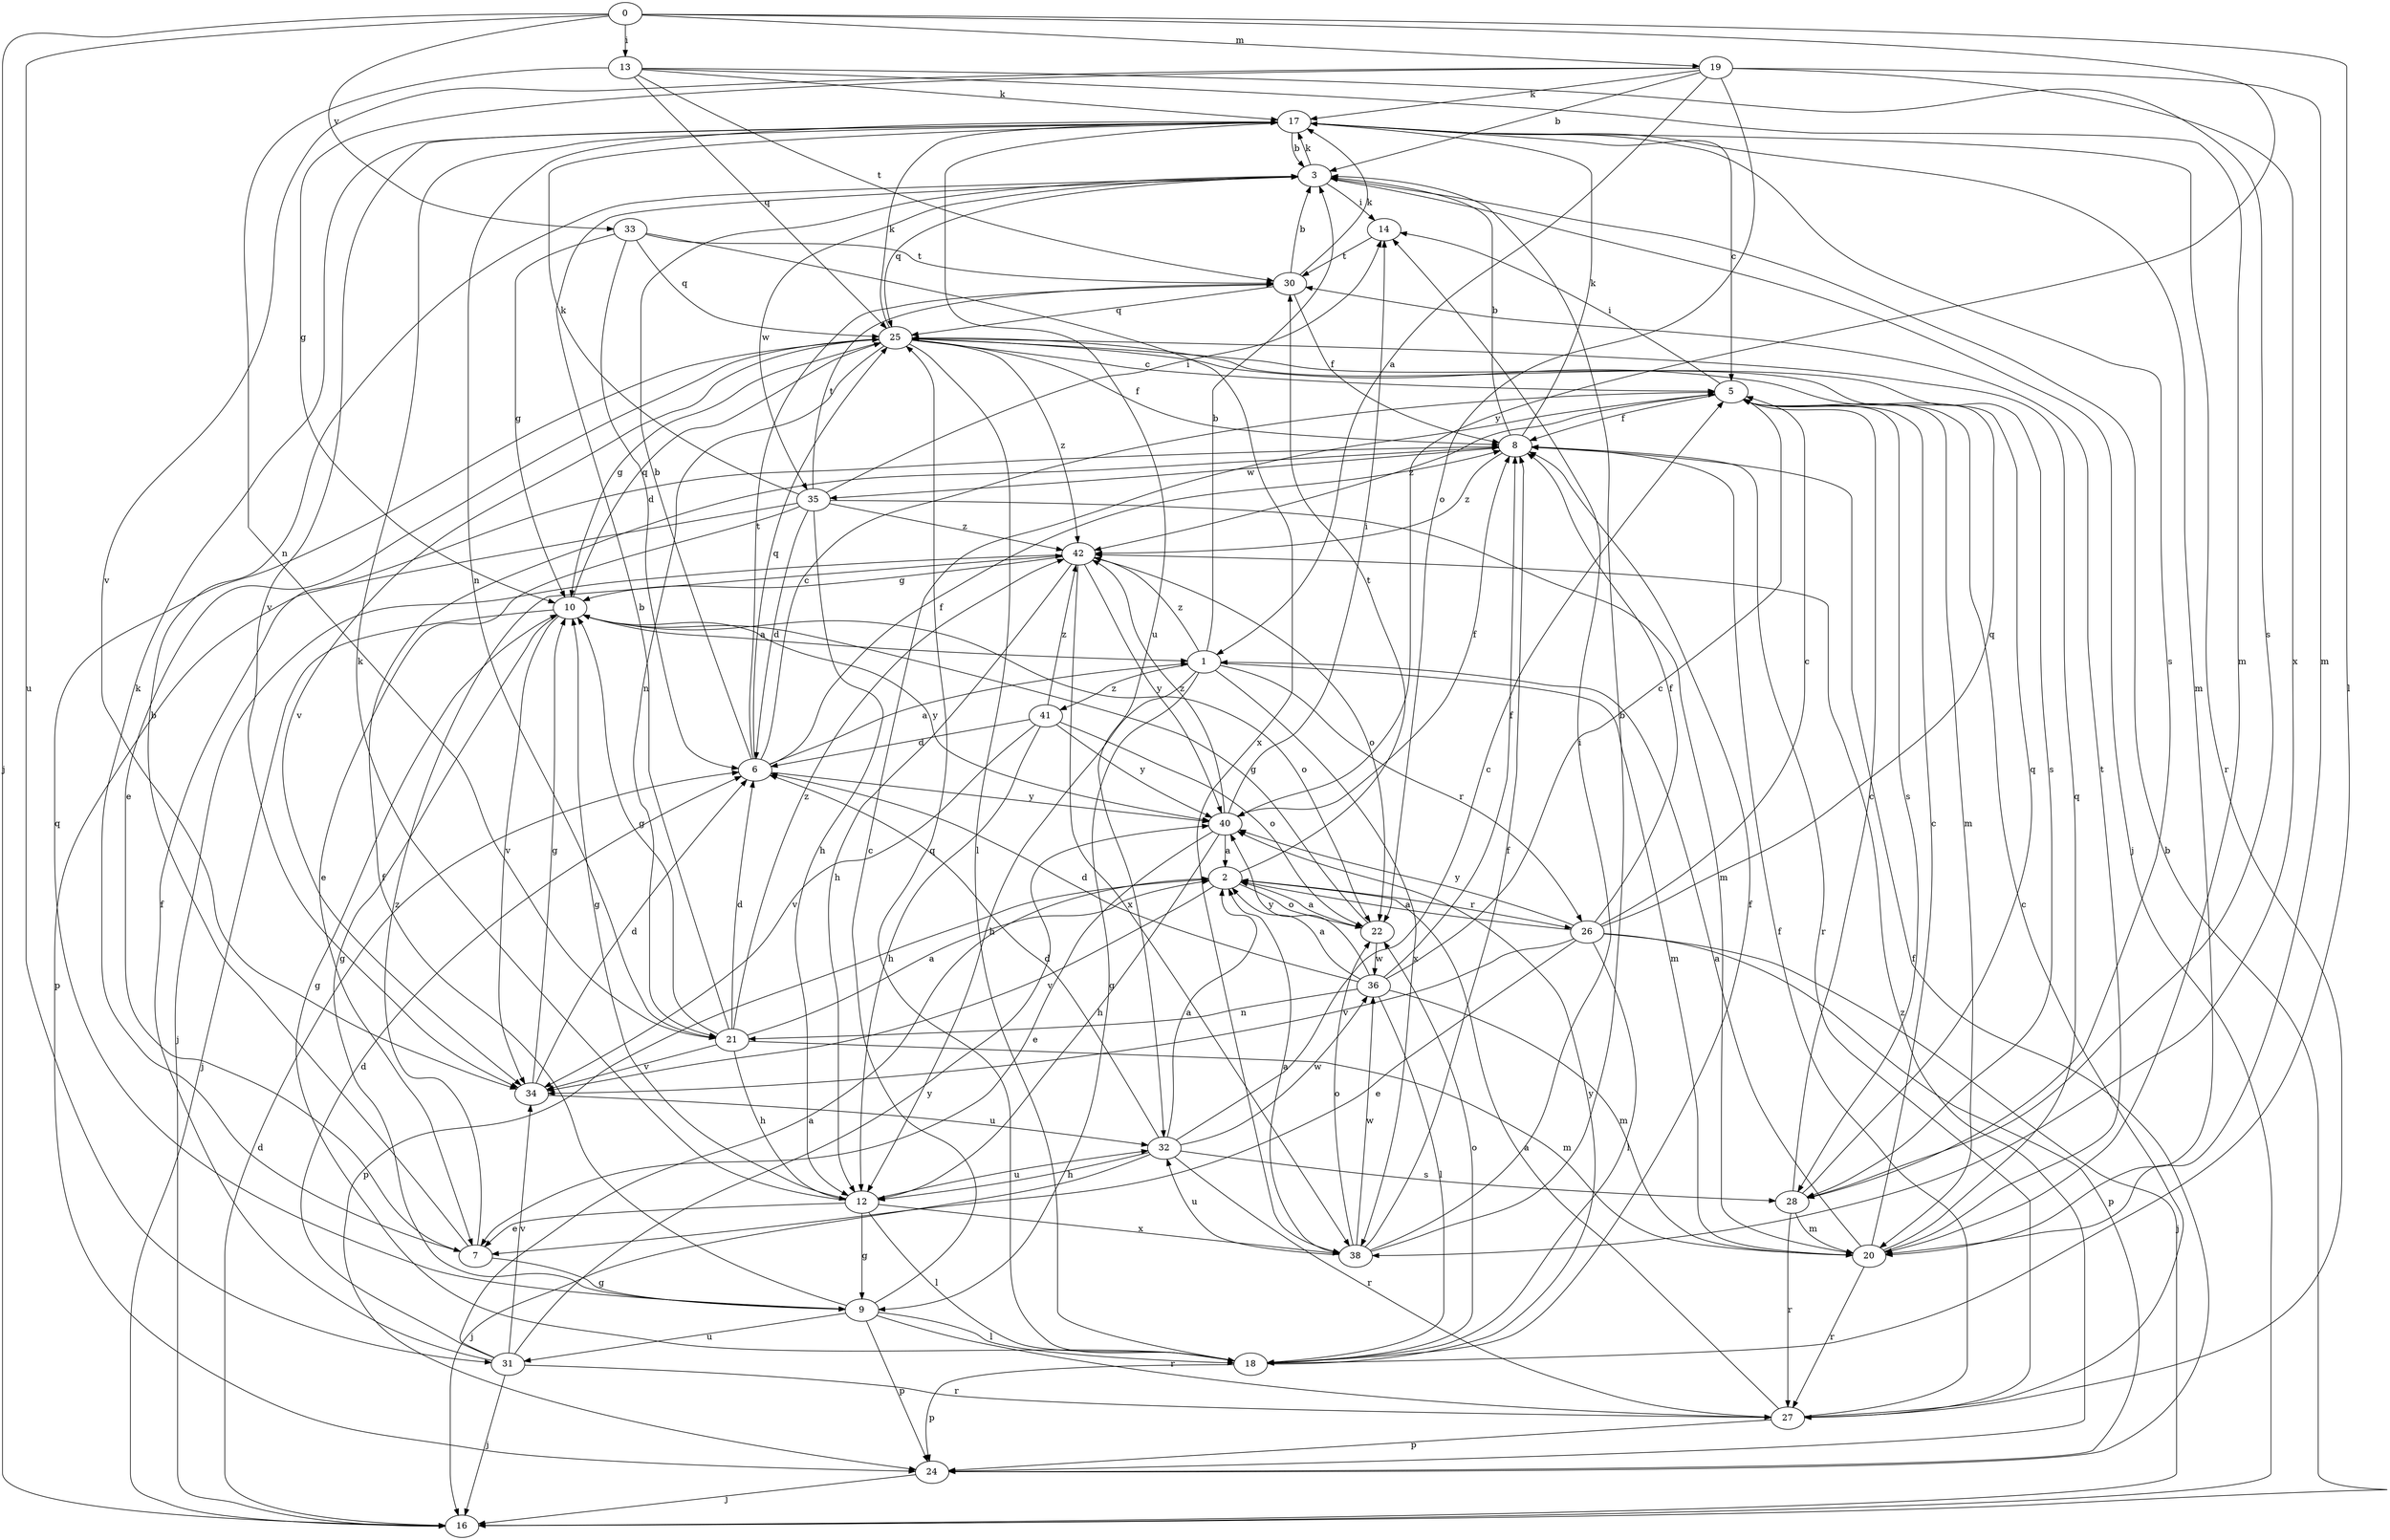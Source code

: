 strict digraph  {
0;
1;
2;
3;
5;
6;
7;
8;
9;
10;
12;
13;
14;
16;
17;
18;
19;
20;
21;
22;
24;
25;
26;
27;
28;
30;
31;
32;
33;
34;
35;
36;
38;
40;
41;
42;
0 -> 13  [label=i];
0 -> 16  [label=j];
0 -> 18  [label=l];
0 -> 19  [label=m];
0 -> 31  [label=u];
0 -> 33  [label=v];
0 -> 40  [label=y];
1 -> 3  [label=b];
1 -> 9  [label=g];
1 -> 12  [label=h];
1 -> 20  [label=m];
1 -> 26  [label=r];
1 -> 38  [label=x];
1 -> 41  [label=z];
1 -> 42  [label=z];
2 -> 22  [label=o];
2 -> 24  [label=p];
2 -> 26  [label=r];
2 -> 30  [label=t];
2 -> 34  [label=v];
3 -> 14  [label=i];
3 -> 16  [label=j];
3 -> 17  [label=k];
3 -> 25  [label=q];
3 -> 35  [label=w];
5 -> 8  [label=f];
5 -> 14  [label=i];
5 -> 20  [label=m];
5 -> 28  [label=s];
5 -> 42  [label=z];
6 -> 1  [label=a];
6 -> 3  [label=b];
6 -> 5  [label=c];
6 -> 8  [label=f];
6 -> 25  [label=q];
6 -> 30  [label=t];
6 -> 40  [label=y];
7 -> 3  [label=b];
7 -> 9  [label=g];
7 -> 17  [label=k];
7 -> 42  [label=z];
8 -> 3  [label=b];
8 -> 17  [label=k];
8 -> 27  [label=r];
8 -> 35  [label=w];
8 -> 42  [label=z];
9 -> 5  [label=c];
9 -> 8  [label=f];
9 -> 18  [label=l];
9 -> 24  [label=p];
9 -> 25  [label=q];
9 -> 27  [label=r];
9 -> 31  [label=u];
10 -> 1  [label=a];
10 -> 9  [label=g];
10 -> 16  [label=j];
10 -> 22  [label=o];
10 -> 25  [label=q];
10 -> 34  [label=v];
10 -> 40  [label=y];
12 -> 7  [label=e];
12 -> 9  [label=g];
12 -> 10  [label=g];
12 -> 17  [label=k];
12 -> 18  [label=l];
12 -> 32  [label=u];
12 -> 38  [label=x];
13 -> 17  [label=k];
13 -> 20  [label=m];
13 -> 21  [label=n];
13 -> 25  [label=q];
13 -> 28  [label=s];
13 -> 30  [label=t];
14 -> 30  [label=t];
16 -> 3  [label=b];
16 -> 6  [label=d];
17 -> 3  [label=b];
17 -> 5  [label=c];
17 -> 20  [label=m];
17 -> 21  [label=n];
17 -> 27  [label=r];
17 -> 28  [label=s];
17 -> 32  [label=u];
17 -> 34  [label=v];
18 -> 8  [label=f];
18 -> 10  [label=g];
18 -> 22  [label=o];
18 -> 24  [label=p];
18 -> 25  [label=q];
18 -> 40  [label=y];
19 -> 1  [label=a];
19 -> 3  [label=b];
19 -> 10  [label=g];
19 -> 17  [label=k];
19 -> 20  [label=m];
19 -> 22  [label=o];
19 -> 34  [label=v];
19 -> 38  [label=x];
20 -> 1  [label=a];
20 -> 5  [label=c];
20 -> 25  [label=q];
20 -> 27  [label=r];
20 -> 30  [label=t];
21 -> 2  [label=a];
21 -> 3  [label=b];
21 -> 6  [label=d];
21 -> 10  [label=g];
21 -> 12  [label=h];
21 -> 20  [label=m];
21 -> 34  [label=v];
21 -> 42  [label=z];
22 -> 2  [label=a];
22 -> 10  [label=g];
22 -> 36  [label=w];
24 -> 8  [label=f];
24 -> 16  [label=j];
24 -> 42  [label=z];
25 -> 5  [label=c];
25 -> 7  [label=e];
25 -> 8  [label=f];
25 -> 10  [label=g];
25 -> 17  [label=k];
25 -> 18  [label=l];
25 -> 21  [label=n];
25 -> 28  [label=s];
25 -> 34  [label=v];
25 -> 42  [label=z];
26 -> 2  [label=a];
26 -> 5  [label=c];
26 -> 7  [label=e];
26 -> 8  [label=f];
26 -> 16  [label=j];
26 -> 18  [label=l];
26 -> 24  [label=p];
26 -> 25  [label=q];
26 -> 34  [label=v];
26 -> 40  [label=y];
27 -> 2  [label=a];
27 -> 5  [label=c];
27 -> 8  [label=f];
27 -> 24  [label=p];
28 -> 5  [label=c];
28 -> 20  [label=m];
28 -> 25  [label=q];
28 -> 27  [label=r];
30 -> 3  [label=b];
30 -> 8  [label=f];
30 -> 17  [label=k];
30 -> 25  [label=q];
31 -> 2  [label=a];
31 -> 6  [label=d];
31 -> 8  [label=f];
31 -> 16  [label=j];
31 -> 27  [label=r];
31 -> 34  [label=v];
31 -> 40  [label=y];
32 -> 2  [label=a];
32 -> 5  [label=c];
32 -> 6  [label=d];
32 -> 12  [label=h];
32 -> 16  [label=j];
32 -> 27  [label=r];
32 -> 28  [label=s];
32 -> 36  [label=w];
33 -> 6  [label=d];
33 -> 10  [label=g];
33 -> 25  [label=q];
33 -> 30  [label=t];
33 -> 38  [label=x];
34 -> 6  [label=d];
34 -> 10  [label=g];
34 -> 32  [label=u];
35 -> 6  [label=d];
35 -> 7  [label=e];
35 -> 12  [label=h];
35 -> 14  [label=i];
35 -> 17  [label=k];
35 -> 20  [label=m];
35 -> 24  [label=p];
35 -> 30  [label=t];
35 -> 42  [label=z];
36 -> 2  [label=a];
36 -> 5  [label=c];
36 -> 6  [label=d];
36 -> 8  [label=f];
36 -> 18  [label=l];
36 -> 20  [label=m];
36 -> 21  [label=n];
36 -> 40  [label=y];
38 -> 2  [label=a];
38 -> 3  [label=b];
38 -> 8  [label=f];
38 -> 14  [label=i];
38 -> 22  [label=o];
38 -> 32  [label=u];
38 -> 36  [label=w];
40 -> 2  [label=a];
40 -> 7  [label=e];
40 -> 8  [label=f];
40 -> 12  [label=h];
40 -> 14  [label=i];
40 -> 42  [label=z];
41 -> 6  [label=d];
41 -> 12  [label=h];
41 -> 22  [label=o];
41 -> 34  [label=v];
41 -> 40  [label=y];
41 -> 42  [label=z];
42 -> 10  [label=g];
42 -> 12  [label=h];
42 -> 16  [label=j];
42 -> 22  [label=o];
42 -> 38  [label=x];
42 -> 40  [label=y];
}
